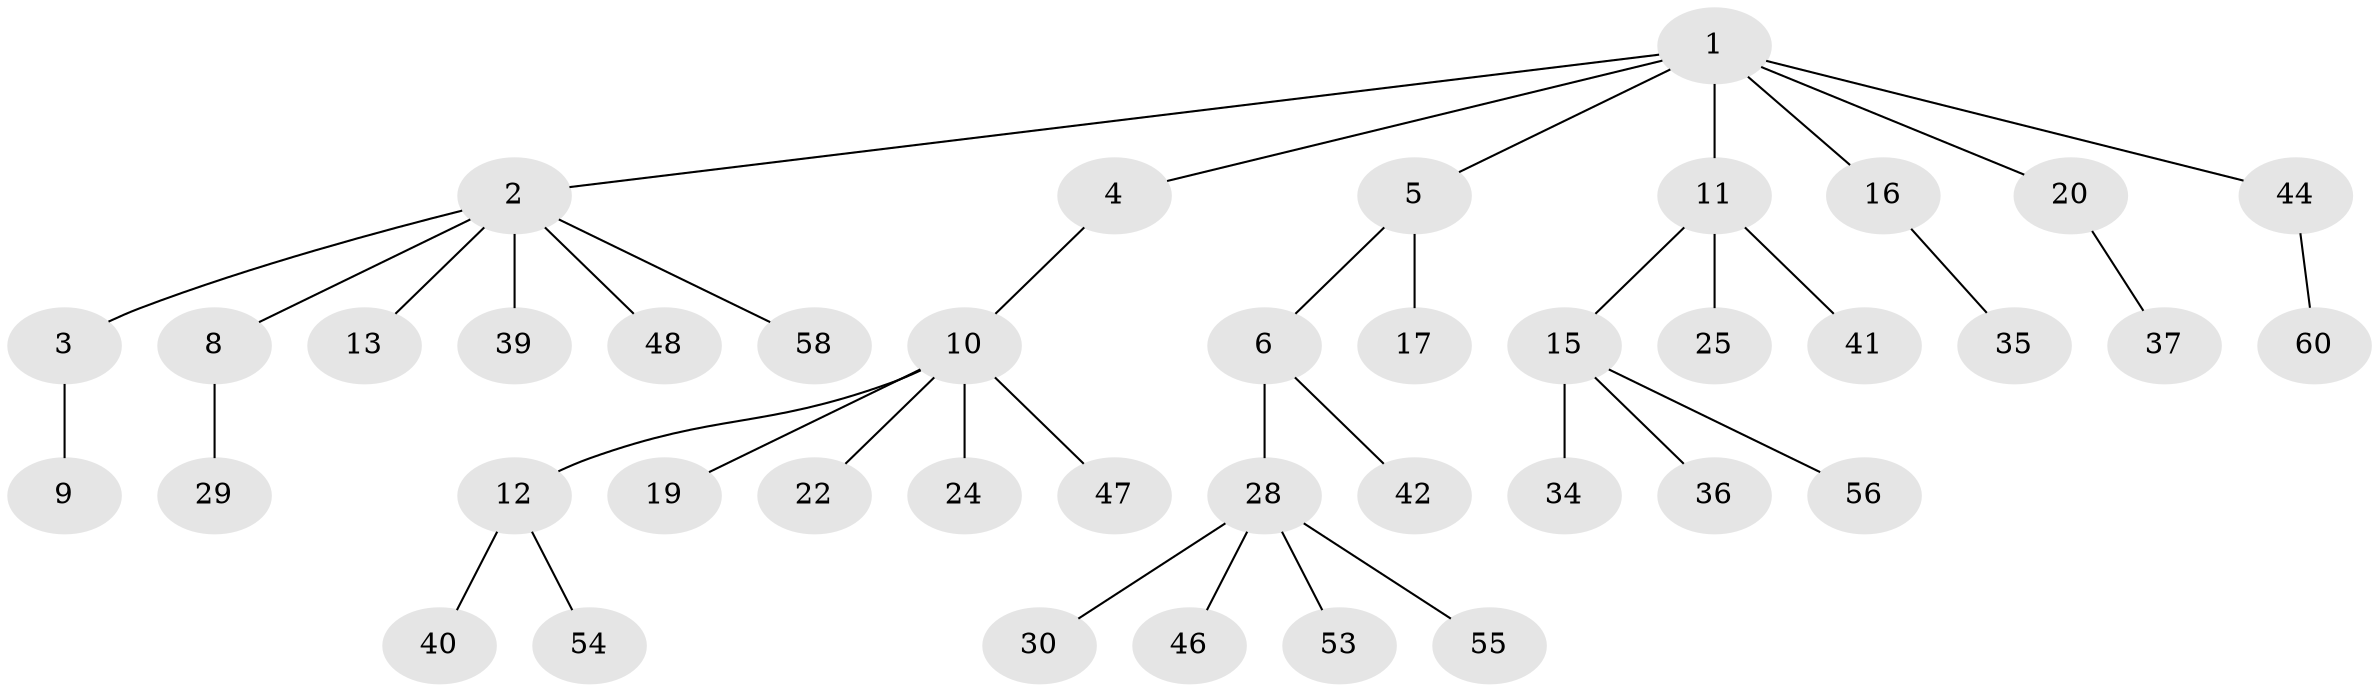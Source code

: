 // original degree distribution, {7: 0.05, 3: 0.06666666666666667, 4: 0.05, 2: 0.23333333333333334, 1: 0.5666666666666667, 5: 0.016666666666666666, 6: 0.016666666666666666}
// Generated by graph-tools (version 1.1) at 2025/11/02/27/25 16:11:26]
// undirected, 41 vertices, 40 edges
graph export_dot {
graph [start="1"]
  node [color=gray90,style=filled];
  1 [super="+14"];
  2 [super="+7"];
  3 [super="+38"];
  4 [super="+31"];
  5 [super="+18"];
  6 [super="+23"];
  8 [super="+21"];
  9;
  10 [super="+32"];
  11 [super="+27"];
  12 [super="+26"];
  13 [super="+33"];
  15 [super="+49"];
  16;
  17 [super="+59"];
  19;
  20 [super="+52"];
  22 [super="+50"];
  24;
  25;
  28 [super="+45"];
  29;
  30;
  34;
  35;
  36;
  37 [super="+51"];
  39;
  40;
  41;
  42 [super="+43"];
  44 [super="+57"];
  46;
  47;
  48;
  53;
  54;
  55;
  56;
  58;
  60;
  1 -- 2;
  1 -- 4;
  1 -- 5;
  1 -- 11;
  1 -- 20;
  1 -- 44;
  1 -- 16;
  2 -- 3;
  2 -- 8;
  2 -- 13;
  2 -- 39;
  2 -- 48;
  2 -- 58;
  3 -- 9;
  4 -- 10;
  5 -- 6;
  5 -- 17;
  6 -- 42;
  6 -- 28;
  8 -- 29;
  10 -- 12;
  10 -- 19;
  10 -- 22;
  10 -- 24;
  10 -- 47;
  11 -- 15;
  11 -- 25;
  11 -- 41;
  12 -- 40;
  12 -- 54;
  15 -- 34;
  15 -- 36;
  15 -- 56;
  16 -- 35;
  20 -- 37;
  28 -- 30;
  28 -- 46;
  28 -- 53;
  28 -- 55;
  44 -- 60;
}

